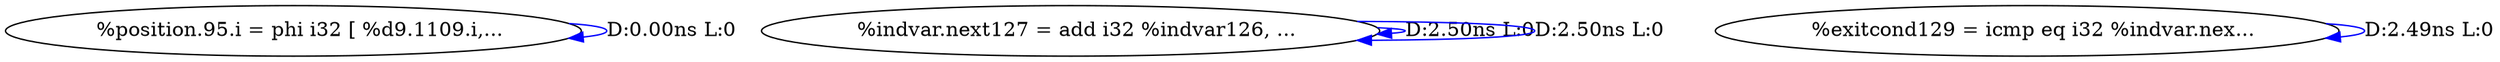 digraph {
Node0x289b440[label="  %position.95.i = phi i32 [ %d9.1109.i,..."];
Node0x289b440 -> Node0x289b440[label="D:0.00ns L:0",color=blue];
Node0x289b520[label="  %indvar.next127 = add i32 %indvar126, ..."];
Node0x289b520 -> Node0x289b520[label="D:2.50ns L:0",color=blue];
Node0x289b520 -> Node0x289b520[label="D:2.50ns L:0",color=blue];
Node0x289b600[label="  %exitcond129 = icmp eq i32 %indvar.nex..."];
Node0x289b600 -> Node0x289b600[label="D:2.49ns L:0",color=blue];
}
